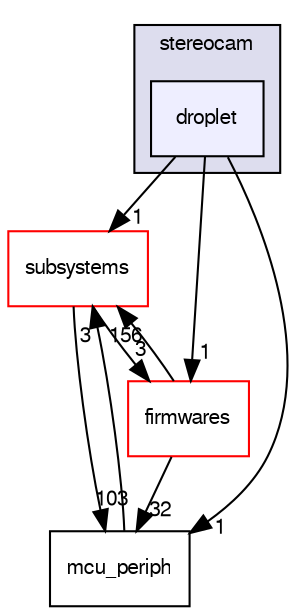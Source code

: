 digraph "sw/airborne/modules/stereocam/droplet" {
  compound=true
  node [ fontsize="10", fontname="FreeSans"];
  edge [ labelfontsize="10", labelfontname="FreeSans"];
  subgraph clusterdir_3df9ff4d3eb13d31d58a513ba3c4e4bb {
    graph [ bgcolor="#ddddee", pencolor="black", label="stereocam" fontname="FreeSans", fontsize="10", URL="dir_3df9ff4d3eb13d31d58a513ba3c4e4bb.html"]
  dir_4d588d64fec5038373cf62d9f6d9efc5 [shape=box, label="droplet", style="filled", fillcolor="#eeeeff", pencolor="black", URL="dir_4d588d64fec5038373cf62d9f6d9efc5.html"];
  }
  dir_12d6ec7aac5a4a9b8cee17e35022d7c7 [shape=box label="subsystems" fillcolor="white" style="filled" color="red" URL="dir_12d6ec7aac5a4a9b8cee17e35022d7c7.html"];
  dir_1ca43f6a116d741d80fb1d0555a2b198 [shape=box label="mcu_periph" URL="dir_1ca43f6a116d741d80fb1d0555a2b198.html"];
  dir_e7d2494544042a787a6ee70a779a5e07 [shape=box label="firmwares" fillcolor="white" style="filled" color="red" URL="dir_e7d2494544042a787a6ee70a779a5e07.html"];
  dir_12d6ec7aac5a4a9b8cee17e35022d7c7->dir_1ca43f6a116d741d80fb1d0555a2b198 [headlabel="103", labeldistance=1.5 headhref="dir_000051_000120.html"];
  dir_12d6ec7aac5a4a9b8cee17e35022d7c7->dir_e7d2494544042a787a6ee70a779a5e07 [headlabel="3", labeldistance=1.5 headhref="dir_000051_000105.html"];
  dir_1ca43f6a116d741d80fb1d0555a2b198->dir_12d6ec7aac5a4a9b8cee17e35022d7c7 [headlabel="3", labeldistance=1.5 headhref="dir_000120_000051.html"];
  dir_4d588d64fec5038373cf62d9f6d9efc5->dir_12d6ec7aac5a4a9b8cee17e35022d7c7 [headlabel="1", labeldistance=1.5 headhref="dir_000212_000051.html"];
  dir_4d588d64fec5038373cf62d9f6d9efc5->dir_1ca43f6a116d741d80fb1d0555a2b198 [headlabel="1", labeldistance=1.5 headhref="dir_000212_000120.html"];
  dir_4d588d64fec5038373cf62d9f6d9efc5->dir_e7d2494544042a787a6ee70a779a5e07 [headlabel="1", labeldistance=1.5 headhref="dir_000212_000105.html"];
  dir_e7d2494544042a787a6ee70a779a5e07->dir_12d6ec7aac5a4a9b8cee17e35022d7c7 [headlabel="156", labeldistance=1.5 headhref="dir_000105_000051.html"];
  dir_e7d2494544042a787a6ee70a779a5e07->dir_1ca43f6a116d741d80fb1d0555a2b198 [headlabel="32", labeldistance=1.5 headhref="dir_000105_000120.html"];
}
